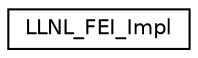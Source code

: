 digraph "Graphical Class Hierarchy"
{
 // LATEX_PDF_SIZE
  edge [fontname="Helvetica",fontsize="10",labelfontname="Helvetica",labelfontsize="10"];
  node [fontname="Helvetica",fontsize="10",shape=record];
  rankdir="LR";
  Node0 [label="LLNL_FEI_Impl",height=0.2,width=0.4,color="black", fillcolor="white", style="filled",URL="$class_l_l_n_l___f_e_i___impl.html",tooltip=" "];
}
